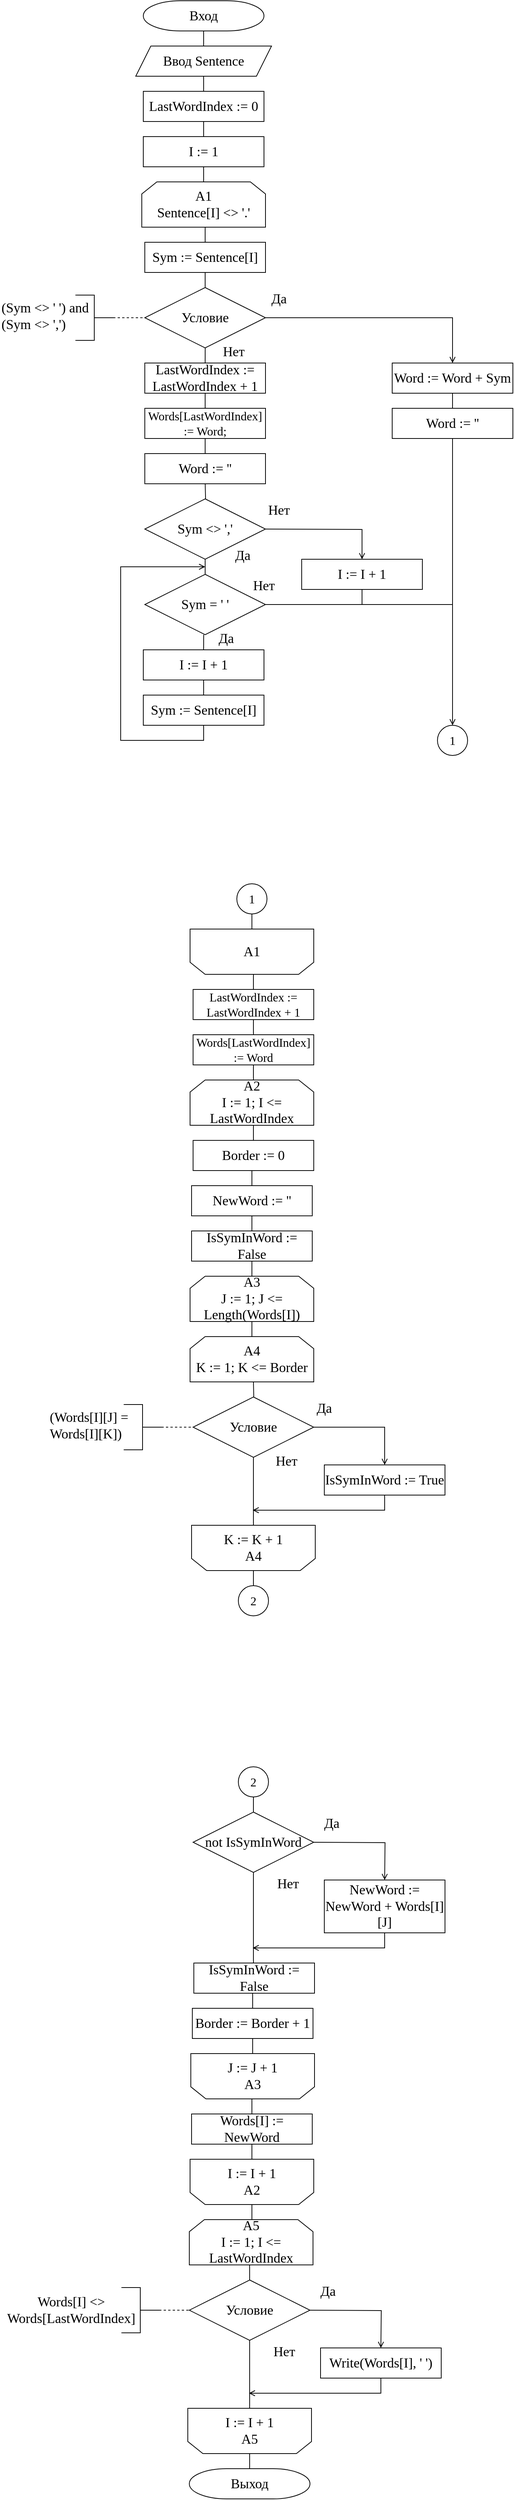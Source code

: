 <mxfile version="15.9.5" type="github">
  <diagram id="IcoOkkPX3sdaloo5jAob" name="Page-1">
    <mxGraphModel dx="1381" dy="787" grid="1" gridSize="10" guides="1" tooltips="1" connect="1" arrows="1" fold="1" page="1" pageScale="1" pageWidth="827" pageHeight="1169" math="0" shadow="0">
      <root>
        <mxCell id="0" />
        <mxCell id="1" parent="0" />
        <mxCell id="iTsM1H0IPH4Lzni8cfVX-2" style="edgeStyle=orthogonalEdgeStyle;rounded=0;orthogonalLoop=1;jettySize=auto;html=1;fontFamily=Times New Roman;fontSize=18;endArrow=none;endFill=0;" parent="1" source="iTsM1H0IPH4Lzni8cfVX-1" edge="1">
          <mxGeometry relative="1" as="geometry">
            <mxPoint x="350" y="80" as="targetPoint" />
          </mxGeometry>
        </mxCell>
        <mxCell id="iTsM1H0IPH4Lzni8cfVX-1" value="Вход" style="strokeWidth=1;html=1;shape=mxgraph.flowchart.terminator;whiteSpace=wrap;fontSize=18;fontFamily=Times New Roman;" parent="1" vertex="1">
          <mxGeometry x="270" y="20" width="160" height="40" as="geometry" />
        </mxCell>
        <mxCell id="iTsM1H0IPH4Lzni8cfVX-4" style="edgeStyle=orthogonalEdgeStyle;rounded=0;orthogonalLoop=1;jettySize=auto;html=1;fontFamily=Times New Roman;fontSize=18;endArrow=none;endFill=0;" parent="1" source="iTsM1H0IPH4Lzni8cfVX-3" edge="1">
          <mxGeometry relative="1" as="geometry">
            <mxPoint x="350" y="140" as="targetPoint" />
          </mxGeometry>
        </mxCell>
        <mxCell id="iTsM1H0IPH4Lzni8cfVX-3" value="Ввод Sentence" style="shape=parallelogram;perimeter=parallelogramPerimeter;whiteSpace=wrap;html=1;fixedSize=1;fontFamily=Times New Roman;fontSize=18;strokeWidth=1;" parent="1" vertex="1">
          <mxGeometry x="260" y="80" width="180" height="40" as="geometry" />
        </mxCell>
        <mxCell id="iTsM1H0IPH4Lzni8cfVX-5" value="LastWordIndex := 0" style="rounded=0;whiteSpace=wrap;html=1;fontFamily=Times New Roman;fontSize=18;strokeWidth=1;" parent="1" vertex="1">
          <mxGeometry x="270" y="140" width="160" height="40" as="geometry" />
        </mxCell>
        <mxCell id="iTsM1H0IPH4Lzni8cfVX-6" style="edgeStyle=orthogonalEdgeStyle;rounded=0;orthogonalLoop=1;jettySize=auto;html=1;fontFamily=Times New Roman;fontSize=18;endArrow=none;endFill=0;" parent="1" edge="1">
          <mxGeometry relative="1" as="geometry">
            <mxPoint x="350" y="200" as="targetPoint" />
            <mxPoint x="350" y="180" as="sourcePoint" />
          </mxGeometry>
        </mxCell>
        <mxCell id="iTsM1H0IPH4Lzni8cfVX-9" style="edgeStyle=orthogonalEdgeStyle;rounded=0;orthogonalLoop=1;jettySize=auto;html=1;entryX=0.5;entryY=0;entryDx=0;entryDy=0;fontFamily=Times New Roman;fontSize=18;endArrow=none;endFill=0;" parent="1" source="iTsM1H0IPH4Lzni8cfVX-7" target="iTsM1H0IPH4Lzni8cfVX-8" edge="1">
          <mxGeometry relative="1" as="geometry" />
        </mxCell>
        <mxCell id="iTsM1H0IPH4Lzni8cfVX-7" value="I := 1" style="rounded=0;whiteSpace=wrap;html=1;fontFamily=Times New Roman;fontSize=18;strokeWidth=1;" parent="1" vertex="1">
          <mxGeometry x="270" y="200" width="160" height="40" as="geometry" />
        </mxCell>
        <mxCell id="iTsM1H0IPH4Lzni8cfVX-8" value="А1&lt;br&gt;Sentence[I] &amp;lt;&amp;gt; &#39;.&#39;" style="shape=loopLimit;whiteSpace=wrap;html=1;fontFamily=Times New Roman;fontSize=18;strokeWidth=1;" parent="1" vertex="1">
          <mxGeometry x="268" y="260" width="164" height="60" as="geometry" />
        </mxCell>
        <mxCell id="iTsM1H0IPH4Lzni8cfVX-10" style="edgeStyle=orthogonalEdgeStyle;rounded=0;orthogonalLoop=1;jettySize=auto;html=1;fontFamily=Times New Roman;fontSize=18;endArrow=none;endFill=0;" parent="1" edge="1">
          <mxGeometry relative="1" as="geometry">
            <mxPoint x="352" y="340" as="targetPoint" />
            <mxPoint x="352" y="320" as="sourcePoint" />
          </mxGeometry>
        </mxCell>
        <mxCell id="iTsM1H0IPH4Lzni8cfVX-13" style="edgeStyle=orthogonalEdgeStyle;rounded=0;orthogonalLoop=1;jettySize=auto;html=1;fontFamily=Times New Roman;fontSize=18;endArrow=none;endFill=0;" parent="1" source="iTsM1H0IPH4Lzni8cfVX-11" target="iTsM1H0IPH4Lzni8cfVX-12" edge="1">
          <mxGeometry relative="1" as="geometry" />
        </mxCell>
        <mxCell id="iTsM1H0IPH4Lzni8cfVX-11" value="Sym := Sentence[I]" style="rounded=0;whiteSpace=wrap;html=1;fontFamily=Times New Roman;fontSize=18;strokeWidth=1;" parent="1" vertex="1">
          <mxGeometry x="272" y="340" width="160" height="40" as="geometry" />
        </mxCell>
        <mxCell id="iTsM1H0IPH4Lzni8cfVX-18" style="edgeStyle=orthogonalEdgeStyle;rounded=0;orthogonalLoop=1;jettySize=auto;html=1;fontFamily=Times New Roman;fontSize=18;endArrow=open;endFill=0;entryX=0.5;entryY=0;entryDx=0;entryDy=0;" parent="1" source="iTsM1H0IPH4Lzni8cfVX-12" target="iTsM1H0IPH4Lzni8cfVX-20" edge="1">
          <mxGeometry relative="1" as="geometry">
            <mxPoint x="560" y="500" as="targetPoint" />
            <Array as="points">
              <mxPoint x="680" y="440" />
            </Array>
          </mxGeometry>
        </mxCell>
        <mxCell id="iTsM1H0IPH4Lzni8cfVX-12" value="Условие" style="rhombus;whiteSpace=wrap;html=1;fontFamily=Times New Roman;fontSize=18;strokeWidth=1;" parent="1" vertex="1">
          <mxGeometry x="272" y="400" width="160" height="80" as="geometry" />
        </mxCell>
        <mxCell id="iTsM1H0IPH4Lzni8cfVX-14" value="" style="endArrow=none;dashed=1;html=1;rounded=0;fontFamily=Times New Roman;fontSize=18;entryX=0;entryY=0.5;entryDx=0;entryDy=0;" parent="1" target="iTsM1H0IPH4Lzni8cfVX-12" edge="1">
          <mxGeometry width="50" height="50" relative="1" as="geometry">
            <mxPoint x="230" y="440" as="sourcePoint" />
            <mxPoint x="220" y="490" as="targetPoint" />
          </mxGeometry>
        </mxCell>
        <mxCell id="iTsM1H0IPH4Lzni8cfVX-15" value="" style="strokeWidth=1;html=1;shape=mxgraph.flowchart.annotation_2;align=left;labelPosition=right;pointerEvents=1;fontFamily=Times New Roman;fontSize=18;flipH=1;" parent="1" vertex="1">
          <mxGeometry x="180" y="410" width="50" height="60" as="geometry" />
        </mxCell>
        <mxCell id="iTsM1H0IPH4Lzni8cfVX-16" value="(Sym &lt;&gt; &#39; &#39;) and (Sym &lt;&gt; &#39;,&#39;)" style="text;whiteSpace=wrap;html=1;fontSize=18;fontFamily=Times New Roman;" parent="1" vertex="1">
          <mxGeometry x="80" y="410" width="120" height="40" as="geometry" />
        </mxCell>
        <mxCell id="iTsM1H0IPH4Lzni8cfVX-17" value="Да" style="text;html=1;strokeColor=none;fillColor=none;align=center;verticalAlign=middle;whiteSpace=wrap;rounded=0;fontFamily=Times New Roman;fontSize=18;" parent="1" vertex="1">
          <mxGeometry x="420" y="400" width="60" height="30" as="geometry" />
        </mxCell>
        <mxCell id="iTsM1H0IPH4Lzni8cfVX-20" value="Word := Word + Sym" style="rounded=0;whiteSpace=wrap;html=1;fontFamily=Times New Roman;fontSize=18;strokeWidth=1;" parent="1" vertex="1">
          <mxGeometry x="600" y="500" width="160" height="40" as="geometry" />
        </mxCell>
        <mxCell id="iTsM1H0IPH4Lzni8cfVX-21" style="edgeStyle=orthogonalEdgeStyle;rounded=0;orthogonalLoop=1;jettySize=auto;html=1;fontFamily=Times New Roman;fontSize=18;endArrow=none;endFill=0;" parent="1" source="iTsM1H0IPH4Lzni8cfVX-20" edge="1">
          <mxGeometry relative="1" as="geometry">
            <mxPoint x="680" y="560" as="targetPoint" />
            <mxPoint x="680" y="540" as="sourcePoint" />
          </mxGeometry>
        </mxCell>
        <mxCell id="iTsM1H0IPH4Lzni8cfVX-56" style="edgeStyle=orthogonalEdgeStyle;rounded=0;orthogonalLoop=1;jettySize=auto;html=1;fontFamily=Times New Roman;fontSize=16;endArrow=none;endFill=0;" parent="1" source="iTsM1H0IPH4Lzni8cfVX-22" edge="1">
          <mxGeometry relative="1" as="geometry">
            <mxPoint x="680" y="820" as="targetPoint" />
          </mxGeometry>
        </mxCell>
        <mxCell id="iTsM1H0IPH4Lzni8cfVX-22" value="Word := &#39;&#39;" style="rounded=0;whiteSpace=wrap;html=1;fontFamily=Times New Roman;fontSize=18;strokeWidth=1;" parent="1" vertex="1">
          <mxGeometry x="600" y="560" width="160" height="40" as="geometry" />
        </mxCell>
        <mxCell id="iTsM1H0IPH4Lzni8cfVX-23" style="edgeStyle=orthogonalEdgeStyle;rounded=0;orthogonalLoop=1;jettySize=auto;html=1;fontFamily=Times New Roman;fontSize=18;endArrow=none;endFill=0;" parent="1" edge="1">
          <mxGeometry relative="1" as="geometry">
            <mxPoint x="352" y="500" as="targetPoint" />
            <mxPoint x="352.059" y="480" as="sourcePoint" />
          </mxGeometry>
        </mxCell>
        <mxCell id="iTsM1H0IPH4Lzni8cfVX-24" value="LastWordIndex := LastWordIndex + 1" style="rounded=0;whiteSpace=wrap;html=1;fontFamily=Times New Roman;fontSize=18;strokeWidth=1;" parent="1" vertex="1">
          <mxGeometry x="272" y="500" width="160" height="40" as="geometry" />
        </mxCell>
        <mxCell id="iTsM1H0IPH4Lzni8cfVX-25" style="edgeStyle=orthogonalEdgeStyle;rounded=0;orthogonalLoop=1;jettySize=auto;html=1;fontFamily=Times New Roman;fontSize=18;endArrow=none;endFill=0;" parent="1" edge="1">
          <mxGeometry relative="1" as="geometry">
            <mxPoint x="352" y="560" as="targetPoint" />
            <mxPoint x="352" y="540" as="sourcePoint" />
          </mxGeometry>
        </mxCell>
        <mxCell id="iTsM1H0IPH4Lzni8cfVX-26" value="Words[LastWordIndex] := Word;" style="rounded=0;whiteSpace=wrap;html=1;fontFamily=Times New Roman;fontSize=16;strokeWidth=1;" parent="1" vertex="1">
          <mxGeometry x="272" y="560" width="160" height="40" as="geometry" />
        </mxCell>
        <mxCell id="iTsM1H0IPH4Lzni8cfVX-27" style="edgeStyle=orthogonalEdgeStyle;rounded=0;orthogonalLoop=1;jettySize=auto;html=1;fontFamily=Times New Roman;fontSize=18;endArrow=none;endFill=0;" parent="1" edge="1">
          <mxGeometry relative="1" as="geometry">
            <mxPoint x="352" y="620" as="targetPoint" />
            <mxPoint x="352" y="600" as="sourcePoint" />
          </mxGeometry>
        </mxCell>
        <mxCell id="iTsM1H0IPH4Lzni8cfVX-28" value="Word := &#39;&#39;" style="rounded=0;whiteSpace=wrap;html=1;fontFamily=Times New Roman;fontSize=18;strokeWidth=1;" parent="1" vertex="1">
          <mxGeometry x="272" y="620" width="160" height="40" as="geometry" />
        </mxCell>
        <mxCell id="iTsM1H0IPH4Lzni8cfVX-29" value="Нет" style="text;html=1;strokeColor=none;fillColor=none;align=center;verticalAlign=middle;whiteSpace=wrap;rounded=0;fontFamily=Times New Roman;fontSize=18;" parent="1" vertex="1">
          <mxGeometry x="360" y="470" width="60" height="30" as="geometry" />
        </mxCell>
        <mxCell id="iTsM1H0IPH4Lzni8cfVX-30" style="edgeStyle=orthogonalEdgeStyle;rounded=0;orthogonalLoop=1;jettySize=auto;html=1;fontFamily=Times New Roman;fontSize=18;endArrow=none;endFill=0;" parent="1" target="iTsM1H0IPH4Lzni8cfVX-31" edge="1">
          <mxGeometry relative="1" as="geometry">
            <mxPoint x="352.059" y="660" as="sourcePoint" />
          </mxGeometry>
        </mxCell>
        <mxCell id="iTsM1H0IPH4Lzni8cfVX-31" value="Sym &amp;lt;&amp;gt; &#39;,&#39;" style="rhombus;whiteSpace=wrap;html=1;fontFamily=Times New Roman;fontSize=18;strokeWidth=1;" parent="1" vertex="1">
          <mxGeometry x="272" y="680" width="160" height="80" as="geometry" />
        </mxCell>
        <mxCell id="iTsM1H0IPH4Lzni8cfVX-35" value="Да" style="text;html=1;strokeColor=none;fillColor=none;align=center;verticalAlign=middle;whiteSpace=wrap;rounded=0;fontFamily=Times New Roman;fontSize=18;" parent="1" vertex="1">
          <mxGeometry x="372" y="740" width="60" height="30" as="geometry" />
        </mxCell>
        <mxCell id="iTsM1H0IPH4Lzni8cfVX-36" value="Нет" style="text;html=1;strokeColor=none;fillColor=none;align=center;verticalAlign=middle;whiteSpace=wrap;rounded=0;fontFamily=Times New Roman;fontSize=18;" parent="1" vertex="1">
          <mxGeometry x="420" y="680" width="60" height="30" as="geometry" />
        </mxCell>
        <mxCell id="iTsM1H0IPH4Lzni8cfVX-37" style="edgeStyle=orthogonalEdgeStyle;rounded=0;orthogonalLoop=1;jettySize=auto;html=1;fontFamily=Times New Roman;fontSize=18;endArrow=none;endFill=0;" parent="1" edge="1">
          <mxGeometry relative="1" as="geometry">
            <mxPoint x="352" y="780" as="targetPoint" />
            <mxPoint x="352" y="760" as="sourcePoint" />
          </mxGeometry>
        </mxCell>
        <mxCell id="iTsM1H0IPH4Lzni8cfVX-54" style="edgeStyle=orthogonalEdgeStyle;rounded=0;orthogonalLoop=1;jettySize=auto;html=1;fontFamily=Times New Roman;fontSize=16;endArrow=none;endFill=0;" parent="1" source="iTsM1H0IPH4Lzni8cfVX-38" edge="1">
          <mxGeometry relative="1" as="geometry">
            <mxPoint x="570" y="820" as="targetPoint" />
          </mxGeometry>
        </mxCell>
        <mxCell id="iTsM1H0IPH4Lzni8cfVX-38" value="I := I + 1" style="rounded=0;whiteSpace=wrap;html=1;fontFamily=Times New Roman;fontSize=18;strokeWidth=1;" parent="1" vertex="1">
          <mxGeometry x="480" y="760" width="160" height="40" as="geometry" />
        </mxCell>
        <mxCell id="iTsM1H0IPH4Lzni8cfVX-43" style="edgeStyle=orthogonalEdgeStyle;rounded=0;orthogonalLoop=1;jettySize=auto;html=1;fontFamily=Times New Roman;fontSize=18;endArrow=open;endFill=0;entryX=0.5;entryY=0;entryDx=0;entryDy=0;" parent="1" target="iTsM1H0IPH4Lzni8cfVX-38" edge="1">
          <mxGeometry relative="1" as="geometry">
            <mxPoint x="560" y="790" as="targetPoint" />
            <mxPoint x="432" y="720" as="sourcePoint" />
          </mxGeometry>
        </mxCell>
        <mxCell id="iTsM1H0IPH4Lzni8cfVX-52" style="edgeStyle=orthogonalEdgeStyle;rounded=0;orthogonalLoop=1;jettySize=auto;html=1;fontFamily=Times New Roman;fontSize=16;endArrow=open;endFill=0;entryX=0.5;entryY=0;entryDx=0;entryDy=0;" parent="1" source="iTsM1H0IPH4Lzni8cfVX-44" target="iTsM1H0IPH4Lzni8cfVX-53" edge="1">
          <mxGeometry relative="1" as="geometry">
            <mxPoint x="570" y="1040" as="targetPoint" />
            <Array as="points">
              <mxPoint x="680" y="820" />
            </Array>
          </mxGeometry>
        </mxCell>
        <mxCell id="iTsM1H0IPH4Lzni8cfVX-44" value="Sym = &#39; &#39;" style="rhombus;whiteSpace=wrap;html=1;fontFamily=Times New Roman;fontSize=18;strokeWidth=1;" parent="1" vertex="1">
          <mxGeometry x="272" y="780" width="160" height="80" as="geometry" />
        </mxCell>
        <mxCell id="iTsM1H0IPH4Lzni8cfVX-45" style="edgeStyle=orthogonalEdgeStyle;rounded=0;orthogonalLoop=1;jettySize=auto;html=1;fontFamily=Times New Roman;fontSize=18;endArrow=none;endFill=0;" parent="1" edge="1">
          <mxGeometry relative="1" as="geometry">
            <mxPoint x="350" y="880" as="targetPoint" />
            <mxPoint x="350.059" y="860" as="sourcePoint" />
          </mxGeometry>
        </mxCell>
        <mxCell id="iTsM1H0IPH4Lzni8cfVX-46" value="I := I + 1" style="rounded=0;whiteSpace=wrap;html=1;fontFamily=Times New Roman;fontSize=18;strokeWidth=1;" parent="1" vertex="1">
          <mxGeometry x="270" y="880" width="160" height="40" as="geometry" />
        </mxCell>
        <mxCell id="iTsM1H0IPH4Lzni8cfVX-47" style="edgeStyle=orthogonalEdgeStyle;rounded=0;orthogonalLoop=1;jettySize=auto;html=1;fontFamily=Times New Roman;fontSize=18;endArrow=none;endFill=0;" parent="1" edge="1">
          <mxGeometry relative="1" as="geometry">
            <mxPoint x="350" y="940" as="targetPoint" />
            <mxPoint x="350" y="920" as="sourcePoint" />
          </mxGeometry>
        </mxCell>
        <mxCell id="iTsM1H0IPH4Lzni8cfVX-51" style="edgeStyle=orthogonalEdgeStyle;rounded=0;orthogonalLoop=1;jettySize=auto;html=1;fontFamily=Times New Roman;fontSize=16;endArrow=open;endFill=0;" parent="1" source="iTsM1H0IPH4Lzni8cfVX-48" edge="1">
          <mxGeometry relative="1" as="geometry">
            <mxPoint x="352" y="770" as="targetPoint" />
            <Array as="points">
              <mxPoint x="350" y="1000" />
              <mxPoint x="240" y="1000" />
              <mxPoint x="240" y="770" />
            </Array>
          </mxGeometry>
        </mxCell>
        <mxCell id="iTsM1H0IPH4Lzni8cfVX-48" value="Sym := Sentence[I]" style="rounded=0;whiteSpace=wrap;html=1;fontFamily=Times New Roman;fontSize=18;strokeWidth=1;" parent="1" vertex="1">
          <mxGeometry x="270" y="940" width="160" height="40" as="geometry" />
        </mxCell>
        <mxCell id="iTsM1H0IPH4Lzni8cfVX-49" value="Да" style="text;html=1;strokeColor=none;fillColor=none;align=center;verticalAlign=middle;whiteSpace=wrap;rounded=0;fontFamily=Times New Roman;fontSize=18;" parent="1" vertex="1">
          <mxGeometry x="350" y="850" width="60" height="30" as="geometry" />
        </mxCell>
        <mxCell id="iTsM1H0IPH4Lzni8cfVX-50" value="Нет" style="text;html=1;strokeColor=none;fillColor=none;align=center;verticalAlign=middle;whiteSpace=wrap;rounded=0;fontFamily=Times New Roman;fontSize=18;" parent="1" vertex="1">
          <mxGeometry x="400" y="780" width="60" height="30" as="geometry" />
        </mxCell>
        <mxCell id="iTsM1H0IPH4Lzni8cfVX-53" value="1" style="ellipse;whiteSpace=wrap;html=1;aspect=fixed;fontFamily=Times New Roman;fontSize=16;strokeWidth=1;" parent="1" vertex="1">
          <mxGeometry x="660" y="980" width="40" height="40" as="geometry" />
        </mxCell>
        <mxCell id="iTsM1H0IPH4Lzni8cfVX-61" style="edgeStyle=orthogonalEdgeStyle;rounded=0;orthogonalLoop=1;jettySize=auto;html=1;entryX=0.5;entryY=0;entryDx=0;entryDy=0;fontFamily=Times New Roman;fontSize=16;endArrow=none;endFill=0;" parent="1" source="iTsM1H0IPH4Lzni8cfVX-59" target="iTsM1H0IPH4Lzni8cfVX-60" edge="1">
          <mxGeometry relative="1" as="geometry" />
        </mxCell>
        <mxCell id="iTsM1H0IPH4Lzni8cfVX-59" value="1" style="ellipse;whiteSpace=wrap;html=1;aspect=fixed;fontFamily=Times New Roman;fontSize=16;strokeWidth=1;" parent="1" vertex="1">
          <mxGeometry x="394" y="1190" width="40" height="40" as="geometry" />
        </mxCell>
        <mxCell id="iTsM1H0IPH4Lzni8cfVX-60" value="А1" style="shape=loopLimit;whiteSpace=wrap;html=1;fontFamily=Times New Roman;fontSize=18;strokeWidth=1;flipH=0;flipV=1;" parent="1" vertex="1">
          <mxGeometry x="332" y="1250" width="164" height="60" as="geometry" />
        </mxCell>
        <mxCell id="iTsM1H0IPH4Lzni8cfVX-63" style="edgeStyle=orthogonalEdgeStyle;rounded=0;orthogonalLoop=1;jettySize=auto;html=1;fontFamily=Times New Roman;fontSize=18;endArrow=none;endFill=0;" parent="1" edge="1">
          <mxGeometry relative="1" as="geometry">
            <mxPoint x="416" y="1330" as="targetPoint" />
            <mxPoint x="416" y="1310" as="sourcePoint" />
          </mxGeometry>
        </mxCell>
        <mxCell id="iTsM1H0IPH4Lzni8cfVX-64" value="LastWordIndex := LastWordIndex + 1" style="rounded=0;whiteSpace=wrap;html=1;fontFamily=Times New Roman;fontSize=16;strokeWidth=1;" parent="1" vertex="1">
          <mxGeometry x="336" y="1330" width="160" height="40" as="geometry" />
        </mxCell>
        <mxCell id="iTsM1H0IPH4Lzni8cfVX-65" style="edgeStyle=orthogonalEdgeStyle;rounded=0;orthogonalLoop=1;jettySize=auto;html=1;fontFamily=Times New Roman;fontSize=18;endArrow=none;endFill=0;" parent="1" edge="1">
          <mxGeometry relative="1" as="geometry">
            <mxPoint x="416" y="1390" as="targetPoint" />
            <mxPoint x="416" y="1370" as="sourcePoint" />
          </mxGeometry>
        </mxCell>
        <mxCell id="iTsM1H0IPH4Lzni8cfVX-68" style="edgeStyle=orthogonalEdgeStyle;rounded=0;orthogonalLoop=1;jettySize=auto;html=1;entryX=0.5;entryY=0;entryDx=0;entryDy=0;fontFamily=Times New Roman;fontSize=16;endArrow=none;endFill=0;" parent="1" source="iTsM1H0IPH4Lzni8cfVX-66" target="iTsM1H0IPH4Lzni8cfVX-67" edge="1">
          <mxGeometry relative="1" as="geometry" />
        </mxCell>
        <mxCell id="iTsM1H0IPH4Lzni8cfVX-66" value="Words[LastWordIndex] := Word" style="rounded=0;whiteSpace=wrap;html=1;fontFamily=Times New Roman;fontSize=16;strokeWidth=1;" parent="1" vertex="1">
          <mxGeometry x="336" y="1390" width="160" height="40" as="geometry" />
        </mxCell>
        <mxCell id="iTsM1H0IPH4Lzni8cfVX-67" value="А2&lt;br&gt;I := 1; I &amp;lt;= LastWordIndex" style="shape=loopLimit;whiteSpace=wrap;html=1;fontFamily=Times New Roman;fontSize=18;strokeWidth=1;" parent="1" vertex="1">
          <mxGeometry x="332" y="1450" width="164" height="60" as="geometry" />
        </mxCell>
        <mxCell id="iTsM1H0IPH4Lzni8cfVX-69" style="edgeStyle=orthogonalEdgeStyle;rounded=0;orthogonalLoop=1;jettySize=auto;html=1;fontFamily=Times New Roman;fontSize=18;endArrow=none;endFill=0;" parent="1" edge="1">
          <mxGeometry relative="1" as="geometry">
            <mxPoint x="416" y="1530" as="targetPoint" />
            <mxPoint x="416" y="1510" as="sourcePoint" />
          </mxGeometry>
        </mxCell>
        <mxCell id="iTsM1H0IPH4Lzni8cfVX-70" value="Border := 0" style="rounded=0;whiteSpace=wrap;html=1;fontFamily=Times New Roman;fontSize=18;strokeWidth=1;" parent="1" vertex="1">
          <mxGeometry x="336" y="1530" width="160" height="40" as="geometry" />
        </mxCell>
        <mxCell id="iTsM1H0IPH4Lzni8cfVX-71" style="edgeStyle=orthogonalEdgeStyle;rounded=0;orthogonalLoop=1;jettySize=auto;html=1;fontFamily=Times New Roman;fontSize=18;endArrow=none;endFill=0;" parent="1" edge="1">
          <mxGeometry relative="1" as="geometry">
            <mxPoint x="414" y="1590" as="targetPoint" />
            <mxPoint x="414" y="1570" as="sourcePoint" />
          </mxGeometry>
        </mxCell>
        <mxCell id="iTsM1H0IPH4Lzni8cfVX-72" value="NewWord := &#39;&#39;" style="rounded=0;whiteSpace=wrap;html=1;fontFamily=Times New Roman;fontSize=18;strokeWidth=1;" parent="1" vertex="1">
          <mxGeometry x="334" y="1590" width="160" height="40" as="geometry" />
        </mxCell>
        <mxCell id="iTsM1H0IPH4Lzni8cfVX-73" style="edgeStyle=orthogonalEdgeStyle;rounded=0;orthogonalLoop=1;jettySize=auto;html=1;fontFamily=Times New Roman;fontSize=18;endArrow=none;endFill=0;" parent="1" edge="1">
          <mxGeometry relative="1" as="geometry">
            <mxPoint x="414" y="1650" as="targetPoint" />
            <mxPoint x="414" y="1630" as="sourcePoint" />
          </mxGeometry>
        </mxCell>
        <mxCell id="iTsM1H0IPH4Lzni8cfVX-74" value="IsSymInWord := False" style="rounded=0;whiteSpace=wrap;html=1;fontFamily=Times New Roman;fontSize=18;strokeWidth=1;" parent="1" vertex="1">
          <mxGeometry x="334" y="1650" width="160" height="40" as="geometry" />
        </mxCell>
        <mxCell id="iTsM1H0IPH4Lzni8cfVX-75" style="edgeStyle=orthogonalEdgeStyle;rounded=0;orthogonalLoop=1;jettySize=auto;html=1;entryX=0.5;entryY=0;entryDx=0;entryDy=0;fontFamily=Times New Roman;fontSize=16;endArrow=none;endFill=0;" parent="1" target="iTsM1H0IPH4Lzni8cfVX-76" edge="1">
          <mxGeometry relative="1" as="geometry">
            <mxPoint x="416" y="1690" as="sourcePoint" />
          </mxGeometry>
        </mxCell>
        <mxCell id="iTsM1H0IPH4Lzni8cfVX-76" value="А3&lt;br&gt;J := 1; J &amp;lt;= Length(Words[I])" style="shape=loopLimit;whiteSpace=wrap;html=1;fontFamily=Times New Roman;fontSize=18;strokeWidth=1;" parent="1" vertex="1">
          <mxGeometry x="332" y="1710" width="164" height="60" as="geometry" />
        </mxCell>
        <mxCell id="iTsM1H0IPH4Lzni8cfVX-78" style="edgeStyle=orthogonalEdgeStyle;rounded=0;orthogonalLoop=1;jettySize=auto;html=1;entryX=0.5;entryY=0;entryDx=0;entryDy=0;fontFamily=Times New Roman;fontSize=16;endArrow=none;endFill=0;" parent="1" target="iTsM1H0IPH4Lzni8cfVX-79" edge="1">
          <mxGeometry relative="1" as="geometry">
            <mxPoint x="416" y="1770" as="sourcePoint" />
          </mxGeometry>
        </mxCell>
        <mxCell id="iTsM1H0IPH4Lzni8cfVX-79" value="А4&lt;br&gt;K := 1; K &amp;lt;= Border" style="shape=loopLimit;whiteSpace=wrap;html=1;fontFamily=Times New Roman;fontSize=18;strokeWidth=1;" parent="1" vertex="1">
          <mxGeometry x="332" y="1790" width="164" height="60" as="geometry" />
        </mxCell>
        <mxCell id="iTsM1H0IPH4Lzni8cfVX-80" style="edgeStyle=orthogonalEdgeStyle;rounded=0;orthogonalLoop=1;jettySize=auto;html=1;fontFamily=Times New Roman;fontSize=18;endArrow=none;endFill=0;" parent="1" target="iTsM1H0IPH4Lzni8cfVX-81" edge="1">
          <mxGeometry relative="1" as="geometry">
            <mxPoint x="416" y="1850" as="sourcePoint" />
          </mxGeometry>
        </mxCell>
        <mxCell id="iTsM1H0IPH4Lzni8cfVX-87" style="edgeStyle=orthogonalEdgeStyle;rounded=0;orthogonalLoop=1;jettySize=auto;html=1;entryX=0.5;entryY=0;entryDx=0;entryDy=0;fontFamily=Times New Roman;fontSize=18;endArrow=open;endFill=0;" parent="1" source="iTsM1H0IPH4Lzni8cfVX-81" target="iTsM1H0IPH4Lzni8cfVX-86" edge="1">
          <mxGeometry relative="1" as="geometry" />
        </mxCell>
        <mxCell id="iTsM1H0IPH4Lzni8cfVX-91" style="edgeStyle=orthogonalEdgeStyle;rounded=0;orthogonalLoop=1;jettySize=auto;html=1;entryX=0.5;entryY=0;entryDx=0;entryDy=0;fontFamily=Times New Roman;fontSize=18;endArrow=none;endFill=0;" parent="1" source="iTsM1H0IPH4Lzni8cfVX-81" target="iTsM1H0IPH4Lzni8cfVX-90" edge="1">
          <mxGeometry relative="1" as="geometry" />
        </mxCell>
        <mxCell id="iTsM1H0IPH4Lzni8cfVX-81" value="Условие" style="rhombus;whiteSpace=wrap;html=1;fontFamily=Times New Roman;fontSize=18;strokeWidth=1;" parent="1" vertex="1">
          <mxGeometry x="336" y="1870" width="160" height="80" as="geometry" />
        </mxCell>
        <mxCell id="iTsM1H0IPH4Lzni8cfVX-82" value="" style="endArrow=none;dashed=1;html=1;rounded=0;fontFamily=Times New Roman;fontSize=18;entryX=0;entryY=0.5;entryDx=0;entryDy=0;" parent="1" target="iTsM1H0IPH4Lzni8cfVX-81" edge="1">
          <mxGeometry width="50" height="50" relative="1" as="geometry">
            <mxPoint x="294" y="1910" as="sourcePoint" />
            <mxPoint x="284" y="1960" as="targetPoint" />
          </mxGeometry>
        </mxCell>
        <mxCell id="iTsM1H0IPH4Lzni8cfVX-83" value="" style="strokeWidth=1;html=1;shape=mxgraph.flowchart.annotation_2;align=left;labelPosition=right;pointerEvents=1;fontFamily=Times New Roman;fontSize=18;flipH=1;" parent="1" vertex="1">
          <mxGeometry x="244" y="1880" width="50" height="60" as="geometry" />
        </mxCell>
        <mxCell id="iTsM1H0IPH4Lzni8cfVX-84" value="(Words[I][J] = Words[I][K])" style="text;whiteSpace=wrap;html=1;fontSize=18;fontFamily=Times New Roman;" parent="1" vertex="1">
          <mxGeometry x="144" y="1880" width="120" height="40" as="geometry" />
        </mxCell>
        <mxCell id="iTsM1H0IPH4Lzni8cfVX-92" style="edgeStyle=orthogonalEdgeStyle;rounded=0;orthogonalLoop=1;jettySize=auto;html=1;fontFamily=Times New Roman;fontSize=18;endArrow=open;endFill=0;" parent="1" source="iTsM1H0IPH4Lzni8cfVX-86" edge="1">
          <mxGeometry relative="1" as="geometry">
            <mxPoint x="415" y="2020" as="targetPoint" />
            <Array as="points">
              <mxPoint x="590" y="2020" />
              <mxPoint x="415" y="2020" />
            </Array>
          </mxGeometry>
        </mxCell>
        <mxCell id="iTsM1H0IPH4Lzni8cfVX-86" value="IsSymInWord := True" style="rounded=0;whiteSpace=wrap;html=1;fontFamily=Times New Roman;fontSize=18;strokeWidth=1;" parent="1" vertex="1">
          <mxGeometry x="510" y="1960" width="160" height="40" as="geometry" />
        </mxCell>
        <mxCell id="iTsM1H0IPH4Lzni8cfVX-88" value="Нет" style="text;html=1;strokeColor=none;fillColor=none;align=center;verticalAlign=middle;whiteSpace=wrap;rounded=0;fontFamily=Times New Roman;fontSize=18;" parent="1" vertex="1">
          <mxGeometry x="430" y="1940" width="60" height="30" as="geometry" />
        </mxCell>
        <mxCell id="iTsM1H0IPH4Lzni8cfVX-89" value="Да" style="text;html=1;strokeColor=none;fillColor=none;align=center;verticalAlign=middle;whiteSpace=wrap;rounded=0;fontFamily=Times New Roman;fontSize=18;" parent="1" vertex="1">
          <mxGeometry x="480" y="1870" width="60" height="30" as="geometry" />
        </mxCell>
        <mxCell id="iTsM1H0IPH4Lzni8cfVX-94" style="edgeStyle=orthogonalEdgeStyle;rounded=0;orthogonalLoop=1;jettySize=auto;html=1;entryX=0.5;entryY=0;entryDx=0;entryDy=0;fontFamily=Times New Roman;fontSize=18;endArrow=none;endFill=0;" parent="1" source="iTsM1H0IPH4Lzni8cfVX-90" target="iTsM1H0IPH4Lzni8cfVX-93" edge="1">
          <mxGeometry relative="1" as="geometry" />
        </mxCell>
        <mxCell id="iTsM1H0IPH4Lzni8cfVX-90" value="K := K + 1&lt;br&gt;А4" style="shape=loopLimit;whiteSpace=wrap;html=1;fontFamily=Times New Roman;fontSize=18;strokeWidth=1;flipH=0;flipV=1;" parent="1" vertex="1">
          <mxGeometry x="334" y="2040" width="164" height="60" as="geometry" />
        </mxCell>
        <mxCell id="iTsM1H0IPH4Lzni8cfVX-93" value="2" style="ellipse;whiteSpace=wrap;html=1;aspect=fixed;fontFamily=Times New Roman;fontSize=16;strokeWidth=1;" parent="1" vertex="1">
          <mxGeometry x="396" y="2120" width="40" height="40" as="geometry" />
        </mxCell>
        <mxCell id="iTsM1H0IPH4Lzni8cfVX-96" style="edgeStyle=orthogonalEdgeStyle;rounded=0;orthogonalLoop=1;jettySize=auto;html=1;fontFamily=Times New Roman;fontSize=18;endArrow=none;endFill=0;" parent="1" source="iTsM1H0IPH4Lzni8cfVX-95" edge="1">
          <mxGeometry relative="1" as="geometry">
            <mxPoint x="416" y="2420" as="targetPoint" />
          </mxGeometry>
        </mxCell>
        <mxCell id="iTsM1H0IPH4Lzni8cfVX-95" value="2" style="ellipse;whiteSpace=wrap;html=1;aspect=fixed;fontFamily=Times New Roman;fontSize=16;strokeWidth=1;" parent="1" vertex="1">
          <mxGeometry x="396" y="2360" width="40" height="40" as="geometry" />
        </mxCell>
        <mxCell id="iTsM1H0IPH4Lzni8cfVX-102" style="edgeStyle=orthogonalEdgeStyle;rounded=0;orthogonalLoop=1;jettySize=auto;html=1;fontFamily=Times New Roman;fontSize=18;endArrow=none;endFill=0;" parent="1" source="iTsM1H0IPH4Lzni8cfVX-97" edge="1">
          <mxGeometry relative="1" as="geometry">
            <mxPoint x="416" y="2620" as="targetPoint" />
          </mxGeometry>
        </mxCell>
        <mxCell id="iTsM1H0IPH4Lzni8cfVX-97" value="not IsSymInWord" style="rhombus;whiteSpace=wrap;html=1;fontFamily=Times New Roman;fontSize=18;strokeWidth=1;" parent="1" vertex="1">
          <mxGeometry x="336" y="2420" width="160" height="80" as="geometry" />
        </mxCell>
        <mxCell id="iTsM1H0IPH4Lzni8cfVX-98" value="Да" style="text;html=1;strokeColor=none;fillColor=none;align=center;verticalAlign=middle;whiteSpace=wrap;rounded=0;fontFamily=Times New Roman;fontSize=18;" parent="1" vertex="1">
          <mxGeometry x="490" y="2420" width="60" height="30" as="geometry" />
        </mxCell>
        <mxCell id="iTsM1H0IPH4Lzni8cfVX-99" value="Нет" style="text;html=1;strokeColor=none;fillColor=none;align=center;verticalAlign=middle;whiteSpace=wrap;rounded=0;fontFamily=Times New Roman;fontSize=18;" parent="1" vertex="1">
          <mxGeometry x="432" y="2500" width="60" height="30" as="geometry" />
        </mxCell>
        <mxCell id="iTsM1H0IPH4Lzni8cfVX-100" style="edgeStyle=orthogonalEdgeStyle;rounded=0;orthogonalLoop=1;jettySize=auto;html=1;entryX=0.5;entryY=0;entryDx=0;entryDy=0;fontFamily=Times New Roman;fontSize=18;endArrow=open;endFill=0;" parent="1" edge="1">
          <mxGeometry relative="1" as="geometry">
            <mxPoint x="496" y="2460" as="sourcePoint" />
            <mxPoint x="590" y="2510" as="targetPoint" />
          </mxGeometry>
        </mxCell>
        <mxCell id="iTsM1H0IPH4Lzni8cfVX-103" style="edgeStyle=orthogonalEdgeStyle;rounded=0;orthogonalLoop=1;jettySize=auto;html=1;fontFamily=Times New Roman;fontSize=18;endArrow=open;endFill=0;" parent="1" source="iTsM1H0IPH4Lzni8cfVX-101" edge="1">
          <mxGeometry relative="1" as="geometry">
            <mxPoint x="415" y="2600" as="targetPoint" />
            <Array as="points">
              <mxPoint x="590" y="2600" />
            </Array>
          </mxGeometry>
        </mxCell>
        <mxCell id="iTsM1H0IPH4Lzni8cfVX-101" value="NewWord := NewWord + Words[I][J]" style="rounded=0;whiteSpace=wrap;html=1;fontFamily=Times New Roman;fontSize=18;strokeWidth=1;" parent="1" vertex="1">
          <mxGeometry x="510" y="2510" width="160" height="70" as="geometry" />
        </mxCell>
        <mxCell id="iTsM1H0IPH4Lzni8cfVX-105" value="IsSymInWord := False" style="rounded=0;whiteSpace=wrap;html=1;fontFamily=Times New Roman;fontSize=18;strokeWidth=1;" parent="1" vertex="1">
          <mxGeometry x="337" y="2620" width="160" height="40" as="geometry" />
        </mxCell>
        <mxCell id="iTsM1H0IPH4Lzni8cfVX-106" style="edgeStyle=orthogonalEdgeStyle;rounded=0;orthogonalLoop=1;jettySize=auto;html=1;fontFamily=Times New Roman;fontSize=18;endArrow=none;endFill=0;" parent="1" edge="1">
          <mxGeometry relative="1" as="geometry">
            <mxPoint x="415" y="2680" as="targetPoint" />
            <mxPoint x="415" y="2660" as="sourcePoint" />
          </mxGeometry>
        </mxCell>
        <mxCell id="iTsM1H0IPH4Lzni8cfVX-109" style="edgeStyle=orthogonalEdgeStyle;rounded=0;orthogonalLoop=1;jettySize=auto;html=1;entryX=0.5;entryY=0;entryDx=0;entryDy=0;fontFamily=Times New Roman;fontSize=18;endArrow=none;endFill=0;" parent="1" source="iTsM1H0IPH4Lzni8cfVX-107" target="iTsM1H0IPH4Lzni8cfVX-108" edge="1">
          <mxGeometry relative="1" as="geometry" />
        </mxCell>
        <mxCell id="iTsM1H0IPH4Lzni8cfVX-107" value="Border := Border + 1" style="rounded=0;whiteSpace=wrap;html=1;fontFamily=Times New Roman;fontSize=18;strokeWidth=1;" parent="1" vertex="1">
          <mxGeometry x="335" y="2680" width="160" height="40" as="geometry" />
        </mxCell>
        <mxCell id="iTsM1H0IPH4Lzni8cfVX-108" value="J := J + 1&lt;br&gt;А3" style="shape=loopLimit;whiteSpace=wrap;html=1;fontFamily=Times New Roman;fontSize=18;strokeWidth=1;flipH=0;flipV=1;" parent="1" vertex="1">
          <mxGeometry x="333" y="2740" width="164" height="60" as="geometry" />
        </mxCell>
        <mxCell id="iTsM1H0IPH4Lzni8cfVX-110" style="edgeStyle=orthogonalEdgeStyle;rounded=0;orthogonalLoop=1;jettySize=auto;html=1;fontFamily=Times New Roman;fontSize=18;endArrow=none;endFill=0;" parent="1" edge="1">
          <mxGeometry relative="1" as="geometry">
            <mxPoint x="414" y="2820" as="targetPoint" />
            <mxPoint x="414" y="2800" as="sourcePoint" />
          </mxGeometry>
        </mxCell>
        <mxCell id="iTsM1H0IPH4Lzni8cfVX-113" style="edgeStyle=orthogonalEdgeStyle;rounded=0;orthogonalLoop=1;jettySize=auto;html=1;entryX=0.5;entryY=0;entryDx=0;entryDy=0;fontFamily=Times New Roman;fontSize=18;endArrow=none;endFill=0;" parent="1" source="iTsM1H0IPH4Lzni8cfVX-111" target="iTsM1H0IPH4Lzni8cfVX-112" edge="1">
          <mxGeometry relative="1" as="geometry" />
        </mxCell>
        <mxCell id="iTsM1H0IPH4Lzni8cfVX-111" value="Words[I] := NewWord" style="rounded=0;whiteSpace=wrap;html=1;fontFamily=Times New Roman;fontSize=18;strokeWidth=1;" parent="1" vertex="1">
          <mxGeometry x="334" y="2820" width="160" height="40" as="geometry" />
        </mxCell>
        <mxCell id="iTsM1H0IPH4Lzni8cfVX-115" style="edgeStyle=orthogonalEdgeStyle;rounded=0;orthogonalLoop=1;jettySize=auto;html=1;entryX=0.5;entryY=0;entryDx=0;entryDy=0;fontFamily=Times New Roman;fontSize=18;endArrow=none;endFill=0;" parent="1" source="iTsM1H0IPH4Lzni8cfVX-112" target="iTsM1H0IPH4Lzni8cfVX-114" edge="1">
          <mxGeometry relative="1" as="geometry" />
        </mxCell>
        <mxCell id="iTsM1H0IPH4Lzni8cfVX-112" value="I := I + 1&lt;br&gt;А2" style="shape=loopLimit;whiteSpace=wrap;html=1;fontFamily=Times New Roman;fontSize=18;strokeWidth=1;flipH=0;flipV=1;" parent="1" vertex="1">
          <mxGeometry x="332" y="2880" width="164" height="60" as="geometry" />
        </mxCell>
        <mxCell id="iTsM1H0IPH4Lzni8cfVX-114" value="А5&lt;br&gt;I := 1; I &amp;lt;= LastWordIndex" style="shape=loopLimit;whiteSpace=wrap;html=1;fontFamily=Times New Roman;fontSize=18;strokeWidth=1;" parent="1" vertex="1">
          <mxGeometry x="331" y="2960" width="164" height="60" as="geometry" />
        </mxCell>
        <mxCell id="iTsM1H0IPH4Lzni8cfVX-116" style="edgeStyle=orthogonalEdgeStyle;rounded=0;orthogonalLoop=1;jettySize=auto;html=1;fontFamily=Times New Roman;fontSize=18;endArrow=none;endFill=0;" parent="1" edge="1">
          <mxGeometry relative="1" as="geometry">
            <mxPoint x="411" y="3040" as="targetPoint" />
            <mxPoint x="411" y="3020" as="sourcePoint" />
          </mxGeometry>
        </mxCell>
        <mxCell id="iTsM1H0IPH4Lzni8cfVX-117" style="edgeStyle=orthogonalEdgeStyle;rounded=0;orthogonalLoop=1;jettySize=auto;html=1;fontFamily=Times New Roman;fontSize=18;endArrow=none;endFill=0;" parent="1" source="iTsM1H0IPH4Lzni8cfVX-118" edge="1">
          <mxGeometry relative="1" as="geometry">
            <mxPoint x="411" y="3210" as="targetPoint" />
          </mxGeometry>
        </mxCell>
        <mxCell id="iTsM1H0IPH4Lzni8cfVX-118" value="Условие" style="rhombus;whiteSpace=wrap;html=1;fontFamily=Times New Roman;fontSize=18;strokeWidth=1;" parent="1" vertex="1">
          <mxGeometry x="331" y="3040" width="160" height="80" as="geometry" />
        </mxCell>
        <mxCell id="iTsM1H0IPH4Lzni8cfVX-119" value="Да" style="text;html=1;strokeColor=none;fillColor=none;align=center;verticalAlign=middle;whiteSpace=wrap;rounded=0;fontFamily=Times New Roman;fontSize=18;" parent="1" vertex="1">
          <mxGeometry x="485" y="3040" width="60" height="30" as="geometry" />
        </mxCell>
        <mxCell id="iTsM1H0IPH4Lzni8cfVX-120" value="Нет" style="text;html=1;strokeColor=none;fillColor=none;align=center;verticalAlign=middle;whiteSpace=wrap;rounded=0;fontFamily=Times New Roman;fontSize=18;" parent="1" vertex="1">
          <mxGeometry x="427" y="3120" width="60" height="30" as="geometry" />
        </mxCell>
        <mxCell id="iTsM1H0IPH4Lzni8cfVX-121" style="edgeStyle=orthogonalEdgeStyle;rounded=0;orthogonalLoop=1;jettySize=auto;html=1;entryX=0.5;entryY=0;entryDx=0;entryDy=0;fontFamily=Times New Roman;fontSize=18;endArrow=open;endFill=0;" parent="1" edge="1">
          <mxGeometry relative="1" as="geometry">
            <mxPoint x="491" y="3080" as="sourcePoint" />
            <mxPoint x="585" y="3130" as="targetPoint" />
          </mxGeometry>
        </mxCell>
        <mxCell id="iTsM1H0IPH4Lzni8cfVX-122" style="edgeStyle=orthogonalEdgeStyle;rounded=0;orthogonalLoop=1;jettySize=auto;html=1;fontFamily=Times New Roman;fontSize=18;endArrow=open;endFill=0;" parent="1" source="iTsM1H0IPH4Lzni8cfVX-123" edge="1">
          <mxGeometry relative="1" as="geometry">
            <mxPoint x="410" y="3190" as="targetPoint" />
            <Array as="points">
              <mxPoint x="585" y="3190" />
              <mxPoint x="410" y="3190" />
            </Array>
          </mxGeometry>
        </mxCell>
        <mxCell id="iTsM1H0IPH4Lzni8cfVX-123" value="Write(Words[I], &#39; &#39;)" style="rounded=0;whiteSpace=wrap;html=1;fontFamily=Times New Roman;fontSize=18;strokeWidth=1;" parent="1" vertex="1">
          <mxGeometry x="505" y="3130" width="160" height="40" as="geometry" />
        </mxCell>
        <mxCell id="iTsM1H0IPH4Lzni8cfVX-124" value="" style="endArrow=none;dashed=1;html=1;rounded=0;fontFamily=Times New Roman;fontSize=18;entryX=0;entryY=0.5;entryDx=0;entryDy=0;" parent="1" edge="1">
          <mxGeometry width="50" height="50" relative="1" as="geometry">
            <mxPoint x="291" y="3080" as="sourcePoint" />
            <mxPoint x="333" y="3080" as="targetPoint" />
          </mxGeometry>
        </mxCell>
        <mxCell id="iTsM1H0IPH4Lzni8cfVX-125" value="" style="strokeWidth=1;html=1;shape=mxgraph.flowchart.annotation_2;align=left;labelPosition=right;pointerEvents=1;fontFamily=Times New Roman;fontSize=18;flipH=1;" parent="1" vertex="1">
          <mxGeometry x="241" y="3050" width="50" height="60" as="geometry" />
        </mxCell>
        <mxCell id="iTsM1H0IPH4Lzni8cfVX-126" value="Words[I] &amp;lt;&amp;gt; Words[LastWordIndex]" style="text;whiteSpace=wrap;html=1;fontSize=18;fontFamily=Times New Roman;labelPosition=center;verticalLabelPosition=middle;align=center;verticalAlign=middle;" parent="1" vertex="1">
          <mxGeometry x="89" y="3060" width="171" height="40" as="geometry" />
        </mxCell>
        <mxCell id="iTsM1H0IPH4Lzni8cfVX-128" style="edgeStyle=orthogonalEdgeStyle;rounded=0;orthogonalLoop=1;jettySize=auto;html=1;fontFamily=Times New Roman;fontSize=18;endArrow=none;endFill=0;" parent="1" source="iTsM1H0IPH4Lzni8cfVX-127" edge="1">
          <mxGeometry relative="1" as="geometry">
            <mxPoint x="411.0" y="3290" as="targetPoint" />
          </mxGeometry>
        </mxCell>
        <mxCell id="iTsM1H0IPH4Lzni8cfVX-127" value="I := I + 1&lt;br&gt;А5" style="shape=loopLimit;whiteSpace=wrap;html=1;fontFamily=Times New Roman;fontSize=18;strokeWidth=1;flipV=1;" parent="1" vertex="1">
          <mxGeometry x="329" y="3210" width="164" height="60" as="geometry" />
        </mxCell>
        <mxCell id="iTsM1H0IPH4Lzni8cfVX-129" value="Выход" style="strokeWidth=1;html=1;shape=mxgraph.flowchart.terminator;whiteSpace=wrap;fontSize=18;fontFamily=Times New Roman;" parent="1" vertex="1">
          <mxGeometry x="331" y="3290" width="160" height="40" as="geometry" />
        </mxCell>
      </root>
    </mxGraphModel>
  </diagram>
</mxfile>
